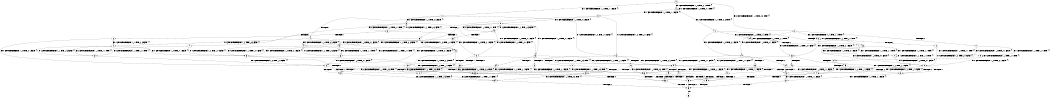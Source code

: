 digraph BCG {
size = "7, 10.5";
center = TRUE;
node [shape = circle];
0 [peripheries = 2];
0 -> 1 [label = "EX !1 !ATOMIC_EXCH_BRANCH (1, +1, TRUE, +1, 1, FALSE) !{}"];
0 -> 2 [label = "EX !2 !ATOMIC_EXCH_BRANCH (1, +1, TRUE, +0, 3, TRUE) !{}"];
0 -> 3 [label = "EX !0 !ATOMIC_EXCH_BRANCH (1, +0, TRUE, +0, 1, TRUE) !{}"];
1 -> 4 [label = "TERMINATE !1"];
1 -> 5 [label = "EX !2 !ATOMIC_EXCH_BRANCH (1, +1, TRUE, +0, 3, FALSE) !{}"];
1 -> 6 [label = "EX !0 !ATOMIC_EXCH_BRANCH (1, +0, TRUE, +0, 1, FALSE) !{}"];
2 -> 7 [label = "TERMINATE !2"];
2 -> 8 [label = "EX !1 !ATOMIC_EXCH_BRANCH (1, +1, TRUE, +1, 1, TRUE) !{}"];
2 -> 9 [label = "EX !0 !ATOMIC_EXCH_BRANCH (1, +0, TRUE, +0, 1, FALSE) !{}"];
3 -> 10 [label = "EX !1 !ATOMIC_EXCH_BRANCH (1, +1, TRUE, +1, 1, FALSE) !{}"];
3 -> 11 [label = "EX !2 !ATOMIC_EXCH_BRANCH (1, +1, TRUE, +0, 3, TRUE) !{}"];
3 -> 3 [label = "EX !0 !ATOMIC_EXCH_BRANCH (1, +0, TRUE, +0, 1, TRUE) !{}"];
4 -> 12 [label = "EX !2 !ATOMIC_EXCH_BRANCH (1, +1, TRUE, +0, 3, FALSE) !{}"];
4 -> 13 [label = "EX !0 !ATOMIC_EXCH_BRANCH (1, +0, TRUE, +0, 1, FALSE) !{}"];
5 -> 14 [label = "TERMINATE !1"];
5 -> 15 [label = "EX !0 !ATOMIC_EXCH_BRANCH (1, +0, TRUE, +0, 1, FALSE) !{}"];
5 -> 16 [label = "EX !2 !ATOMIC_EXCH_BRANCH (1, +1, TRUE, +1, 1, TRUE) !{}"];
6 -> 17 [label = "TERMINATE !1"];
6 -> 18 [label = "TERMINATE !0"];
6 -> 19 [label = "EX !2 !ATOMIC_EXCH_BRANCH (1, +1, TRUE, +0, 3, TRUE) !{}"];
7 -> 20 [label = "EX !1 !ATOMIC_EXCH_BRANCH (1, +1, TRUE, +1, 1, TRUE) !{}"];
7 -> 21 [label = "EX !0 !ATOMIC_EXCH_BRANCH (1, +0, TRUE, +0, 1, FALSE) !{}"];
8 -> 22 [label = "TERMINATE !2"];
8 -> 23 [label = "EX !0 !ATOMIC_EXCH_BRANCH (1, +0, TRUE, +0, 1, FALSE) !{}"];
8 -> 8 [label = "EX !1 !ATOMIC_EXCH_BRANCH (1, +1, TRUE, +1, 1, TRUE) !{}"];
9 -> 24 [label = "TERMINATE !2"];
9 -> 25 [label = "TERMINATE !0"];
9 -> 19 [label = "EX !1 !ATOMIC_EXCH_BRANCH (1, +1, TRUE, +1, 1, FALSE) !{}"];
10 -> 26 [label = "TERMINATE !1"];
10 -> 27 [label = "EX !2 !ATOMIC_EXCH_BRANCH (1, +1, TRUE, +0, 3, FALSE) !{}"];
10 -> 6 [label = "EX !0 !ATOMIC_EXCH_BRANCH (1, +0, TRUE, +0, 1, FALSE) !{}"];
11 -> 28 [label = "TERMINATE !2"];
11 -> 29 [label = "EX !1 !ATOMIC_EXCH_BRANCH (1, +1, TRUE, +1, 1, TRUE) !{}"];
11 -> 9 [label = "EX !0 !ATOMIC_EXCH_BRANCH (1, +0, TRUE, +0, 1, FALSE) !{}"];
12 -> 30 [label = "EX !0 !ATOMIC_EXCH_BRANCH (1, +0, TRUE, +0, 1, FALSE) !{}"];
12 -> 31 [label = "EX !2 !ATOMIC_EXCH_BRANCH (1, +1, TRUE, +1, 1, TRUE) !{}"];
13 -> 32 [label = "TERMINATE !0"];
13 -> 33 [label = "EX !2 !ATOMIC_EXCH_BRANCH (1, +1, TRUE, +0, 3, TRUE) !{}"];
14 -> 31 [label = "EX !2 !ATOMIC_EXCH_BRANCH (1, +1, TRUE, +1, 1, TRUE) !{}"];
14 -> 30 [label = "EX !0 !ATOMIC_EXCH_BRANCH (1, +0, TRUE, +0, 1, FALSE) !{}"];
15 -> 34 [label = "TERMINATE !1"];
15 -> 35 [label = "TERMINATE !0"];
15 -> 19 [label = "EX !2 !ATOMIC_EXCH_BRANCH (1, +1, TRUE, +1, 1, FALSE) !{}"];
16 -> 36 [label = "TERMINATE !1"];
16 -> 37 [label = "EX !0 !ATOMIC_EXCH_BRANCH (1, +0, TRUE, +0, 1, FALSE) !{}"];
16 -> 5 [label = "EX !2 !ATOMIC_EXCH_BRANCH (1, +1, TRUE, +0, 3, FALSE) !{}"];
17 -> 32 [label = "TERMINATE !0"];
17 -> 33 [label = "EX !2 !ATOMIC_EXCH_BRANCH (1, +1, TRUE, +0, 3, TRUE) !{}"];
18 -> 32 [label = "TERMINATE !1"];
18 -> 38 [label = "EX !2 !ATOMIC_EXCH_BRANCH (1, +1, TRUE, +0, 3, TRUE) !{}"];
19 -> 39 [label = "TERMINATE !1"];
19 -> 40 [label = "TERMINATE !2"];
19 -> 41 [label = "TERMINATE !0"];
20 -> 42 [label = "EX !0 !ATOMIC_EXCH_BRANCH (1, +0, TRUE, +0, 1, FALSE) !{}"];
20 -> 20 [label = "EX !1 !ATOMIC_EXCH_BRANCH (1, +1, TRUE, +1, 1, TRUE) !{}"];
21 -> 43 [label = "TERMINATE !0"];
21 -> 44 [label = "EX !1 !ATOMIC_EXCH_BRANCH (1, +1, TRUE, +1, 1, FALSE) !{}"];
22 -> 20 [label = "EX !1 !ATOMIC_EXCH_BRANCH (1, +1, TRUE, +1, 1, TRUE) !{}"];
22 -> 42 [label = "EX !0 !ATOMIC_EXCH_BRANCH (1, +0, TRUE, +0, 1, FALSE) !{}"];
23 -> 45 [label = "TERMINATE !2"];
23 -> 46 [label = "TERMINATE !0"];
23 -> 19 [label = "EX !1 !ATOMIC_EXCH_BRANCH (1, +1, TRUE, +1, 1, FALSE) !{}"];
24 -> 43 [label = "TERMINATE !0"];
24 -> 44 [label = "EX !1 !ATOMIC_EXCH_BRANCH (1, +1, TRUE, +1, 1, FALSE) !{}"];
25 -> 43 [label = "TERMINATE !2"];
25 -> 38 [label = "EX !1 !ATOMIC_EXCH_BRANCH (1, +1, TRUE, +1, 1, FALSE) !{}"];
26 -> 13 [label = "EX !0 !ATOMIC_EXCH_BRANCH (1, +0, TRUE, +0, 1, FALSE) !{}"];
26 -> 47 [label = "EX !2 !ATOMIC_EXCH_BRANCH (1, +1, TRUE, +0, 3, FALSE) !{}"];
27 -> 48 [label = "TERMINATE !1"];
27 -> 49 [label = "EX !2 !ATOMIC_EXCH_BRANCH (1, +1, TRUE, +1, 1, TRUE) !{}"];
27 -> 15 [label = "EX !0 !ATOMIC_EXCH_BRANCH (1, +0, TRUE, +0, 1, FALSE) !{}"];
28 -> 21 [label = "EX !0 !ATOMIC_EXCH_BRANCH (1, +0, TRUE, +0, 1, FALSE) !{}"];
28 -> 50 [label = "EX !1 !ATOMIC_EXCH_BRANCH (1, +1, TRUE, +1, 1, TRUE) !{}"];
29 -> 51 [label = "TERMINATE !2"];
29 -> 29 [label = "EX !1 !ATOMIC_EXCH_BRANCH (1, +1, TRUE, +1, 1, TRUE) !{}"];
29 -> 23 [label = "EX !0 !ATOMIC_EXCH_BRANCH (1, +0, TRUE, +0, 1, FALSE) !{}"];
30 -> 52 [label = "TERMINATE !0"];
30 -> 33 [label = "EX !2 !ATOMIC_EXCH_BRANCH (1, +1, TRUE, +1, 1, FALSE) !{}"];
31 -> 53 [label = "EX !0 !ATOMIC_EXCH_BRANCH (1, +0, TRUE, +0, 1, FALSE) !{}"];
31 -> 12 [label = "EX !2 !ATOMIC_EXCH_BRANCH (1, +1, TRUE, +0, 3, FALSE) !{}"];
32 -> 54 [label = "EX !2 !ATOMIC_EXCH_BRANCH (1, +1, TRUE, +0, 3, TRUE) !{}"];
33 -> 55 [label = "TERMINATE !2"];
33 -> 56 [label = "TERMINATE !0"];
34 -> 33 [label = "EX !2 !ATOMIC_EXCH_BRANCH (1, +1, TRUE, +1, 1, FALSE) !{}"];
34 -> 52 [label = "TERMINATE !0"];
35 -> 38 [label = "EX !2 !ATOMIC_EXCH_BRANCH (1, +1, TRUE, +1, 1, FALSE) !{}"];
35 -> 52 [label = "TERMINATE !1"];
36 -> 12 [label = "EX !2 !ATOMIC_EXCH_BRANCH (1, +1, TRUE, +0, 3, FALSE) !{}"];
36 -> 53 [label = "EX !0 !ATOMIC_EXCH_BRANCH (1, +0, TRUE, +0, 1, FALSE) !{}"];
37 -> 57 [label = "TERMINATE !1"];
37 -> 58 [label = "TERMINATE !0"];
37 -> 19 [label = "EX !2 !ATOMIC_EXCH_BRANCH (1, +1, TRUE, +0, 3, TRUE) !{}"];
38 -> 56 [label = "TERMINATE !1"];
38 -> 59 [label = "TERMINATE !2"];
39 -> 55 [label = "TERMINATE !2"];
39 -> 56 [label = "TERMINATE !0"];
40 -> 55 [label = "TERMINATE !1"];
40 -> 59 [label = "TERMINATE !0"];
41 -> 56 [label = "TERMINATE !1"];
41 -> 59 [label = "TERMINATE !2"];
42 -> 60 [label = "TERMINATE !0"];
42 -> 44 [label = "EX !1 !ATOMIC_EXCH_BRANCH (1, +1, TRUE, +1, 1, FALSE) !{}"];
43 -> 61 [label = "EX !1 !ATOMIC_EXCH_BRANCH (1, +1, TRUE, +1, 1, FALSE) !{}"];
44 -> 55 [label = "TERMINATE !1"];
44 -> 59 [label = "TERMINATE !0"];
45 -> 44 [label = "EX !1 !ATOMIC_EXCH_BRANCH (1, +1, TRUE, +1, 1, FALSE) !{}"];
45 -> 60 [label = "TERMINATE !0"];
46 -> 38 [label = "EX !1 !ATOMIC_EXCH_BRANCH (1, +1, TRUE, +1, 1, FALSE) !{}"];
46 -> 60 [label = "TERMINATE !2"];
47 -> 62 [label = "EX !2 !ATOMIC_EXCH_BRANCH (1, +1, TRUE, +1, 1, TRUE) !{}"];
47 -> 30 [label = "EX !0 !ATOMIC_EXCH_BRANCH (1, +0, TRUE, +0, 1, FALSE) !{}"];
48 -> 62 [label = "EX !2 !ATOMIC_EXCH_BRANCH (1, +1, TRUE, +1, 1, TRUE) !{}"];
48 -> 30 [label = "EX !0 !ATOMIC_EXCH_BRANCH (1, +0, TRUE, +0, 1, FALSE) !{}"];
49 -> 63 [label = "TERMINATE !1"];
49 -> 27 [label = "EX !2 !ATOMIC_EXCH_BRANCH (1, +1, TRUE, +0, 3, FALSE) !{}"];
49 -> 37 [label = "EX !0 !ATOMIC_EXCH_BRANCH (1, +0, TRUE, +0, 1, FALSE) !{}"];
50 -> 50 [label = "EX !1 !ATOMIC_EXCH_BRANCH (1, +1, TRUE, +1, 1, TRUE) !{}"];
50 -> 42 [label = "EX !0 !ATOMIC_EXCH_BRANCH (1, +0, TRUE, +0, 1, FALSE) !{}"];
51 -> 50 [label = "EX !1 !ATOMIC_EXCH_BRANCH (1, +1, TRUE, +1, 1, TRUE) !{}"];
51 -> 42 [label = "EX !0 !ATOMIC_EXCH_BRANCH (1, +0, TRUE, +0, 1, FALSE) !{}"];
52 -> 54 [label = "EX !2 !ATOMIC_EXCH_BRANCH (1, +1, TRUE, +1, 1, FALSE) !{}"];
53 -> 64 [label = "TERMINATE !0"];
53 -> 33 [label = "EX !2 !ATOMIC_EXCH_BRANCH (1, +1, TRUE, +0, 3, TRUE) !{}"];
54 -> 65 [label = "TERMINATE !2"];
55 -> 65 [label = "TERMINATE !0"];
56 -> 65 [label = "TERMINATE !2"];
57 -> 33 [label = "EX !2 !ATOMIC_EXCH_BRANCH (1, +1, TRUE, +0, 3, TRUE) !{}"];
57 -> 64 [label = "TERMINATE !0"];
58 -> 38 [label = "EX !2 !ATOMIC_EXCH_BRANCH (1, +1, TRUE, +0, 3, TRUE) !{}"];
58 -> 64 [label = "TERMINATE !1"];
59 -> 65 [label = "TERMINATE !1"];
60 -> 61 [label = "EX !1 !ATOMIC_EXCH_BRANCH (1, +1, TRUE, +1, 1, FALSE) !{}"];
61 -> 65 [label = "TERMINATE !1"];
62 -> 47 [label = "EX !2 !ATOMIC_EXCH_BRANCH (1, +1, TRUE, +0, 3, FALSE) !{}"];
62 -> 53 [label = "EX !0 !ATOMIC_EXCH_BRANCH (1, +0, TRUE, +0, 1, FALSE) !{}"];
63 -> 47 [label = "EX !2 !ATOMIC_EXCH_BRANCH (1, +1, TRUE, +0, 3, FALSE) !{}"];
63 -> 53 [label = "EX !0 !ATOMIC_EXCH_BRANCH (1, +0, TRUE, +0, 1, FALSE) !{}"];
64 -> 54 [label = "EX !2 !ATOMIC_EXCH_BRANCH (1, +1, TRUE, +0, 3, TRUE) !{}"];
65 -> 66 [label = "exit"];
}
